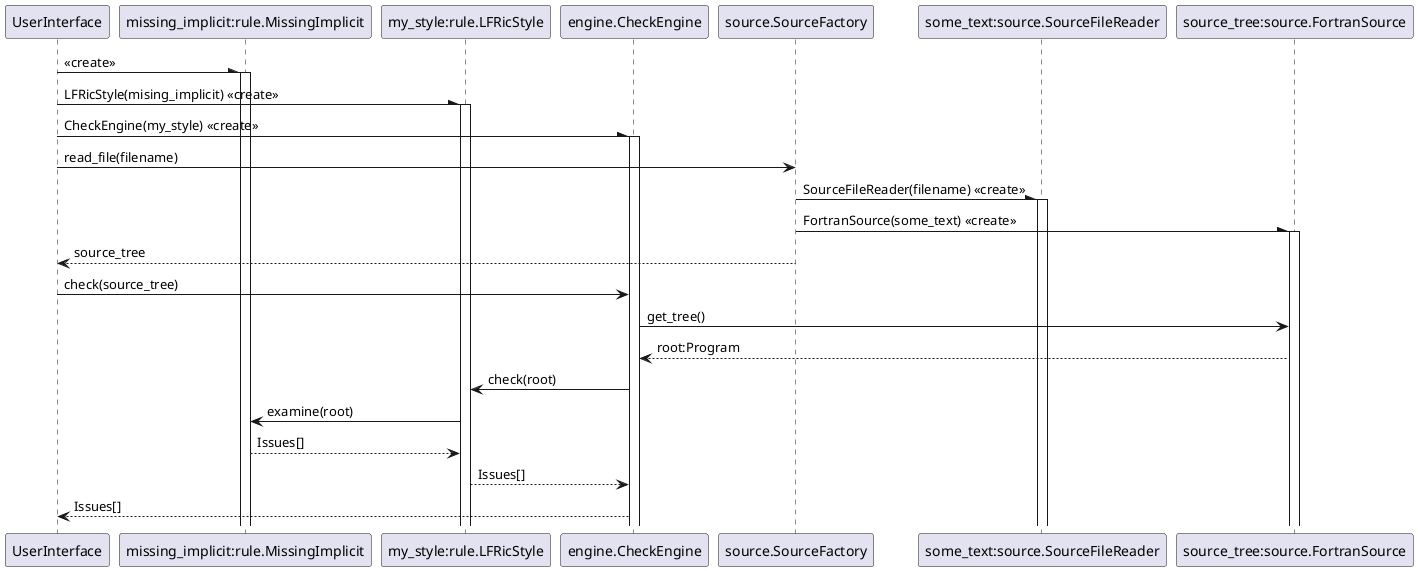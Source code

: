 @startuml Checker Sequence Diagram
participant UserInterface
participant "missing_implicit:rule.MissingImplicit" as MissingImplicit
participant "my_style:rule.LFRicStyle" as LFRicStyle
participant engine.CheckEngine as CheckEngine
participant source.SourceFactory
participant "some_text:source.SourceFileReader" as SourceFileReader
participant "source_tree:source.FortranSource" as FortranSource

UserInterface -\ MissingImplicit : <<create>>
activate MissingImplicit

UserInterface -\ LFRicStyle : LFRicStyle(mising_implicit) <<create>>
activate LFRicStyle

UserInterface -\ CheckEngine : CheckEngine(my_style) <<create>>
activate CheckEngine

UserInterface -> source.SourceFactory: read_file(filename)

source.SourceFactory -\ SourceFileReader: SourceFileReader(filename) <<create>>
activate SourceFileReader

source.SourceFactory -\ FortranSource: FortranSource(some_text) <<create>>
activate FortranSource

source.SourceFactory --> UserInterface: source_tree

UserInterface -> CheckEngine : check(source_tree)

CheckEngine -> FortranSource : get_tree()
FortranSource --> CheckEngine : root:Program

CheckEngine -> LFRicStyle : check(root)
LFRicStyle -> MissingImplicit : examine(root)
MissingImplicit --> LFRicStyle : Issues[]
LFRicStyle --> CheckEngine : Issues[]

CheckEngine --> UserInterface : Issues[]

@enduml
